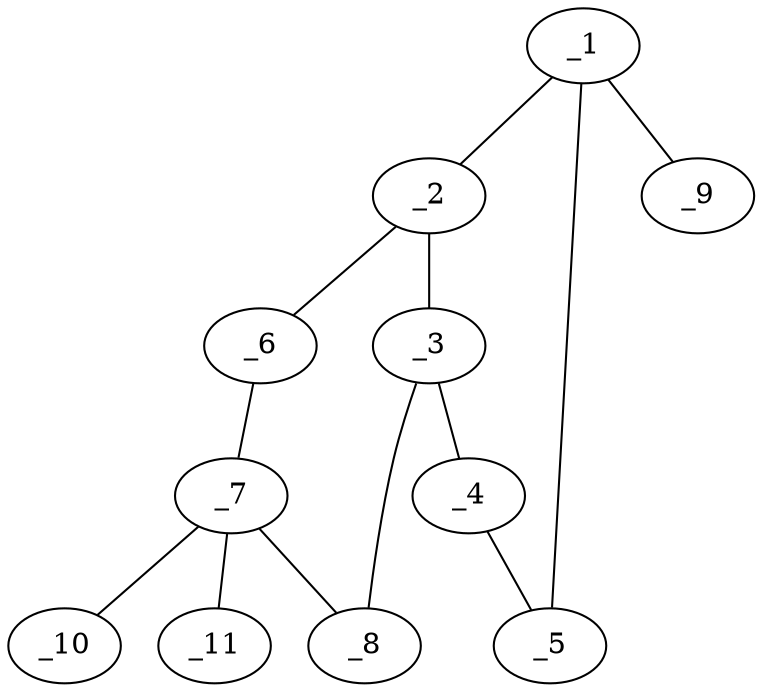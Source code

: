 graph molid679577 {
	_1	 [charge=0,
		chem=1,
		symbol="C  ",
		x="5.2989",
		y="0.3335"];
	_2	 [charge=0,
		chem=1,
		symbol="C  ",
		x="4.3479",
		y="0.0245"];
	_1 -- _2	 [valence=1];
	_5	 [charge=0,
		chem=2,
		symbol="O  ",
		x="5.8867",
		y="-0.4755"];
	_1 -- _5	 [valence=1];
	_9	 [charge=0,
		chem=2,
		symbol="O  ",
		x="5.6079",
		y="1.2845"];
	_1 -- _9	 [valence=2];
	_3	 [charge=0,
		chem=1,
		symbol="C  ",
		x="4.3479",
		y="-0.9755"];
	_2 -- _3	 [valence=1];
	_6	 [charge=0,
		chem=2,
		symbol="O  ",
		x="3.3968",
		y="0.3335"];
	_2 -- _6	 [valence=1];
	_4	 [charge=0,
		chem=1,
		symbol="C  ",
		x="5.2989",
		y="-1.2845"];
	_3 -- _4	 [valence=1];
	_8	 [charge=0,
		chem=2,
		symbol="O  ",
		x="3.3968",
		y="-1.2845"];
	_3 -- _8	 [valence=1];
	_4 -- _5	 [valence=1];
	_7	 [charge=0,
		chem=1,
		symbol="C  ",
		x="2.809",
		y="-0.4755"];
	_6 -- _7	 [valence=1];
	_7 -- _8	 [valence=1];
	_10	 [charge=0,
		chem=1,
		symbol="C  ",
		x=2,
		y="-1.0633"];
	_7 -- _10	 [valence=1];
	_11	 [charge=0,
		chem=1,
		symbol="C  ",
		x=2,
		y="0.1122"];
	_7 -- _11	 [valence=1];
}

